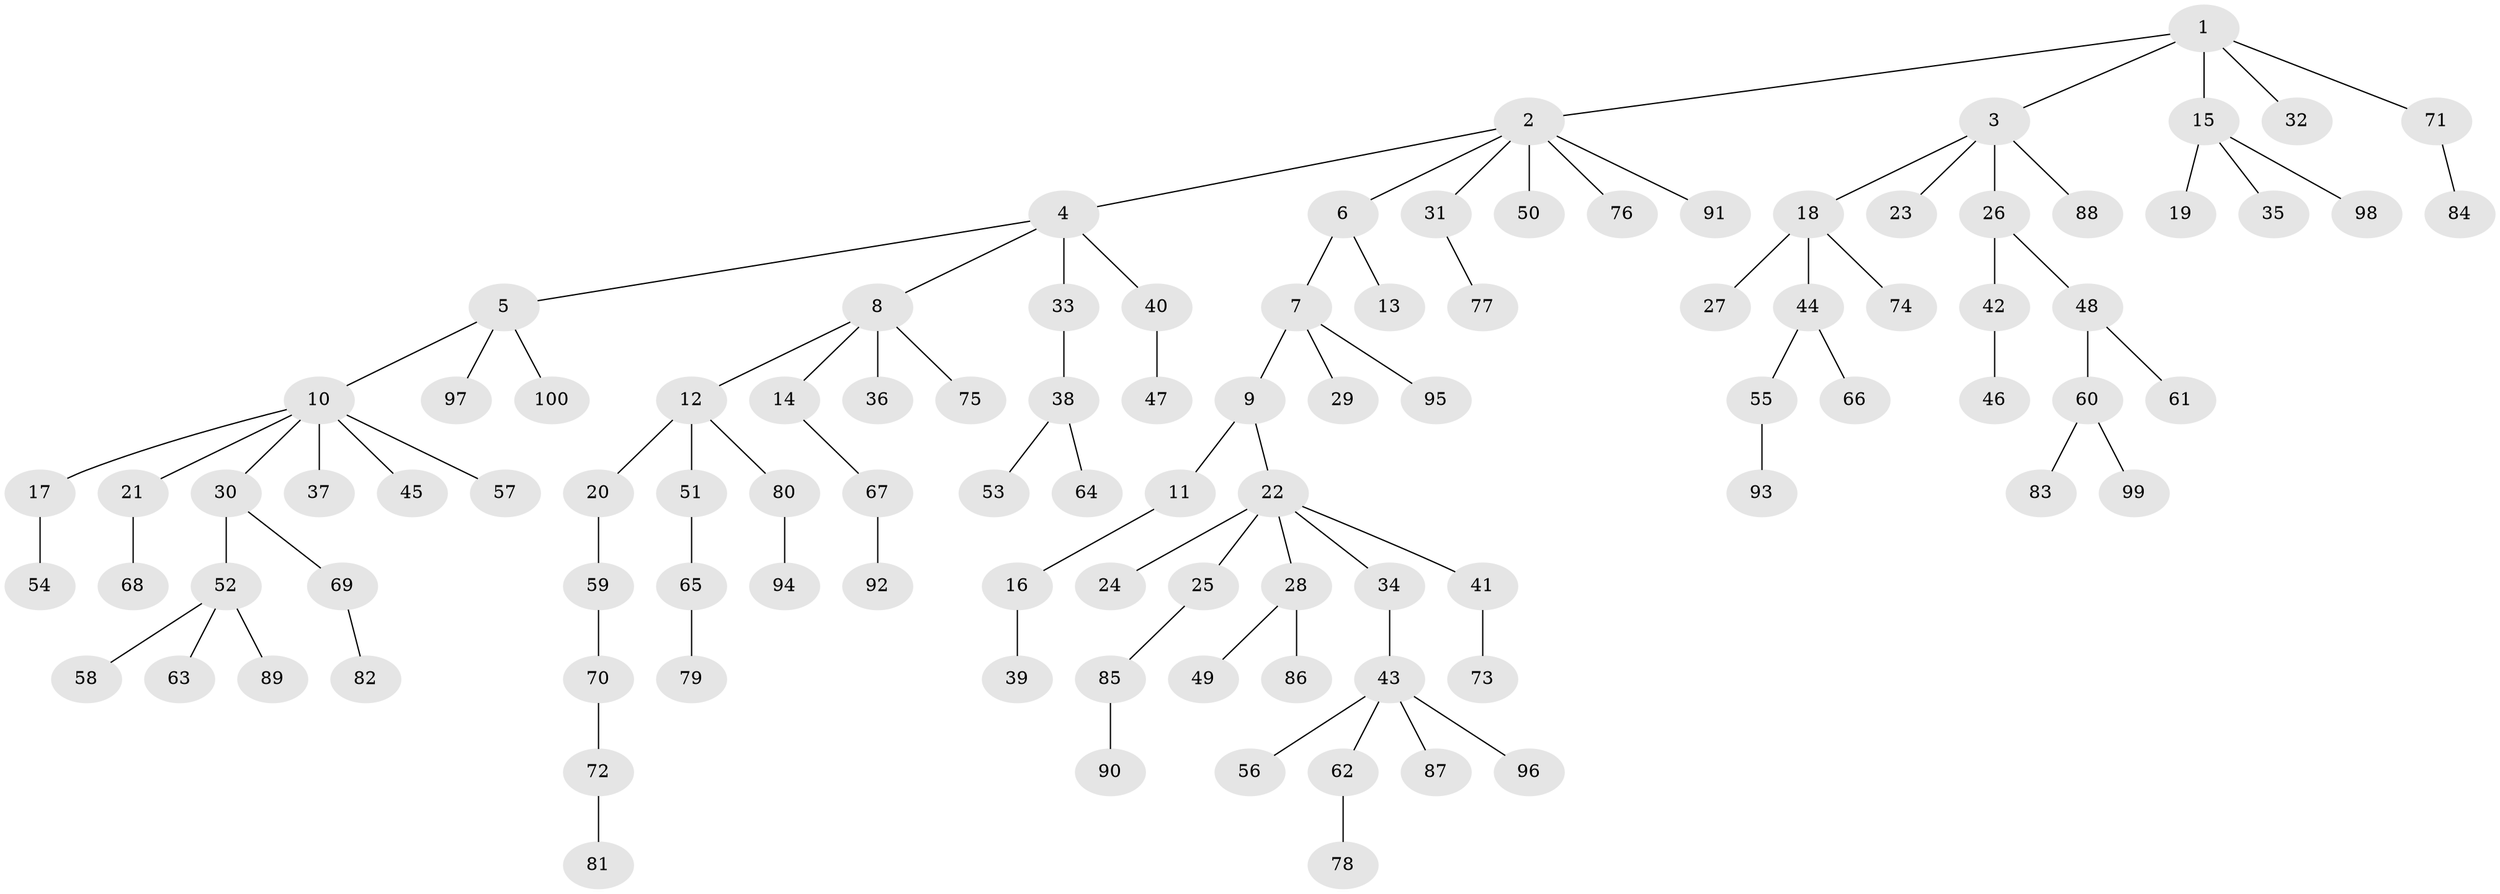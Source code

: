 // Generated by graph-tools (version 1.1) at 2025/38/02/21/25 10:38:55]
// undirected, 100 vertices, 99 edges
graph export_dot {
graph [start="1"]
  node [color=gray90,style=filled];
  1;
  2;
  3;
  4;
  5;
  6;
  7;
  8;
  9;
  10;
  11;
  12;
  13;
  14;
  15;
  16;
  17;
  18;
  19;
  20;
  21;
  22;
  23;
  24;
  25;
  26;
  27;
  28;
  29;
  30;
  31;
  32;
  33;
  34;
  35;
  36;
  37;
  38;
  39;
  40;
  41;
  42;
  43;
  44;
  45;
  46;
  47;
  48;
  49;
  50;
  51;
  52;
  53;
  54;
  55;
  56;
  57;
  58;
  59;
  60;
  61;
  62;
  63;
  64;
  65;
  66;
  67;
  68;
  69;
  70;
  71;
  72;
  73;
  74;
  75;
  76;
  77;
  78;
  79;
  80;
  81;
  82;
  83;
  84;
  85;
  86;
  87;
  88;
  89;
  90;
  91;
  92;
  93;
  94;
  95;
  96;
  97;
  98;
  99;
  100;
  1 -- 2;
  1 -- 3;
  1 -- 15;
  1 -- 32;
  1 -- 71;
  2 -- 4;
  2 -- 6;
  2 -- 31;
  2 -- 50;
  2 -- 76;
  2 -- 91;
  3 -- 18;
  3 -- 23;
  3 -- 26;
  3 -- 88;
  4 -- 5;
  4 -- 8;
  4 -- 33;
  4 -- 40;
  5 -- 10;
  5 -- 97;
  5 -- 100;
  6 -- 7;
  6 -- 13;
  7 -- 9;
  7 -- 29;
  7 -- 95;
  8 -- 12;
  8 -- 14;
  8 -- 36;
  8 -- 75;
  9 -- 11;
  9 -- 22;
  10 -- 17;
  10 -- 21;
  10 -- 30;
  10 -- 37;
  10 -- 45;
  10 -- 57;
  11 -- 16;
  12 -- 20;
  12 -- 51;
  12 -- 80;
  14 -- 67;
  15 -- 19;
  15 -- 35;
  15 -- 98;
  16 -- 39;
  17 -- 54;
  18 -- 27;
  18 -- 44;
  18 -- 74;
  20 -- 59;
  21 -- 68;
  22 -- 24;
  22 -- 25;
  22 -- 28;
  22 -- 34;
  22 -- 41;
  25 -- 85;
  26 -- 42;
  26 -- 48;
  28 -- 49;
  28 -- 86;
  30 -- 52;
  30 -- 69;
  31 -- 77;
  33 -- 38;
  34 -- 43;
  38 -- 53;
  38 -- 64;
  40 -- 47;
  41 -- 73;
  42 -- 46;
  43 -- 56;
  43 -- 62;
  43 -- 87;
  43 -- 96;
  44 -- 55;
  44 -- 66;
  48 -- 60;
  48 -- 61;
  51 -- 65;
  52 -- 58;
  52 -- 63;
  52 -- 89;
  55 -- 93;
  59 -- 70;
  60 -- 83;
  60 -- 99;
  62 -- 78;
  65 -- 79;
  67 -- 92;
  69 -- 82;
  70 -- 72;
  71 -- 84;
  72 -- 81;
  80 -- 94;
  85 -- 90;
}
